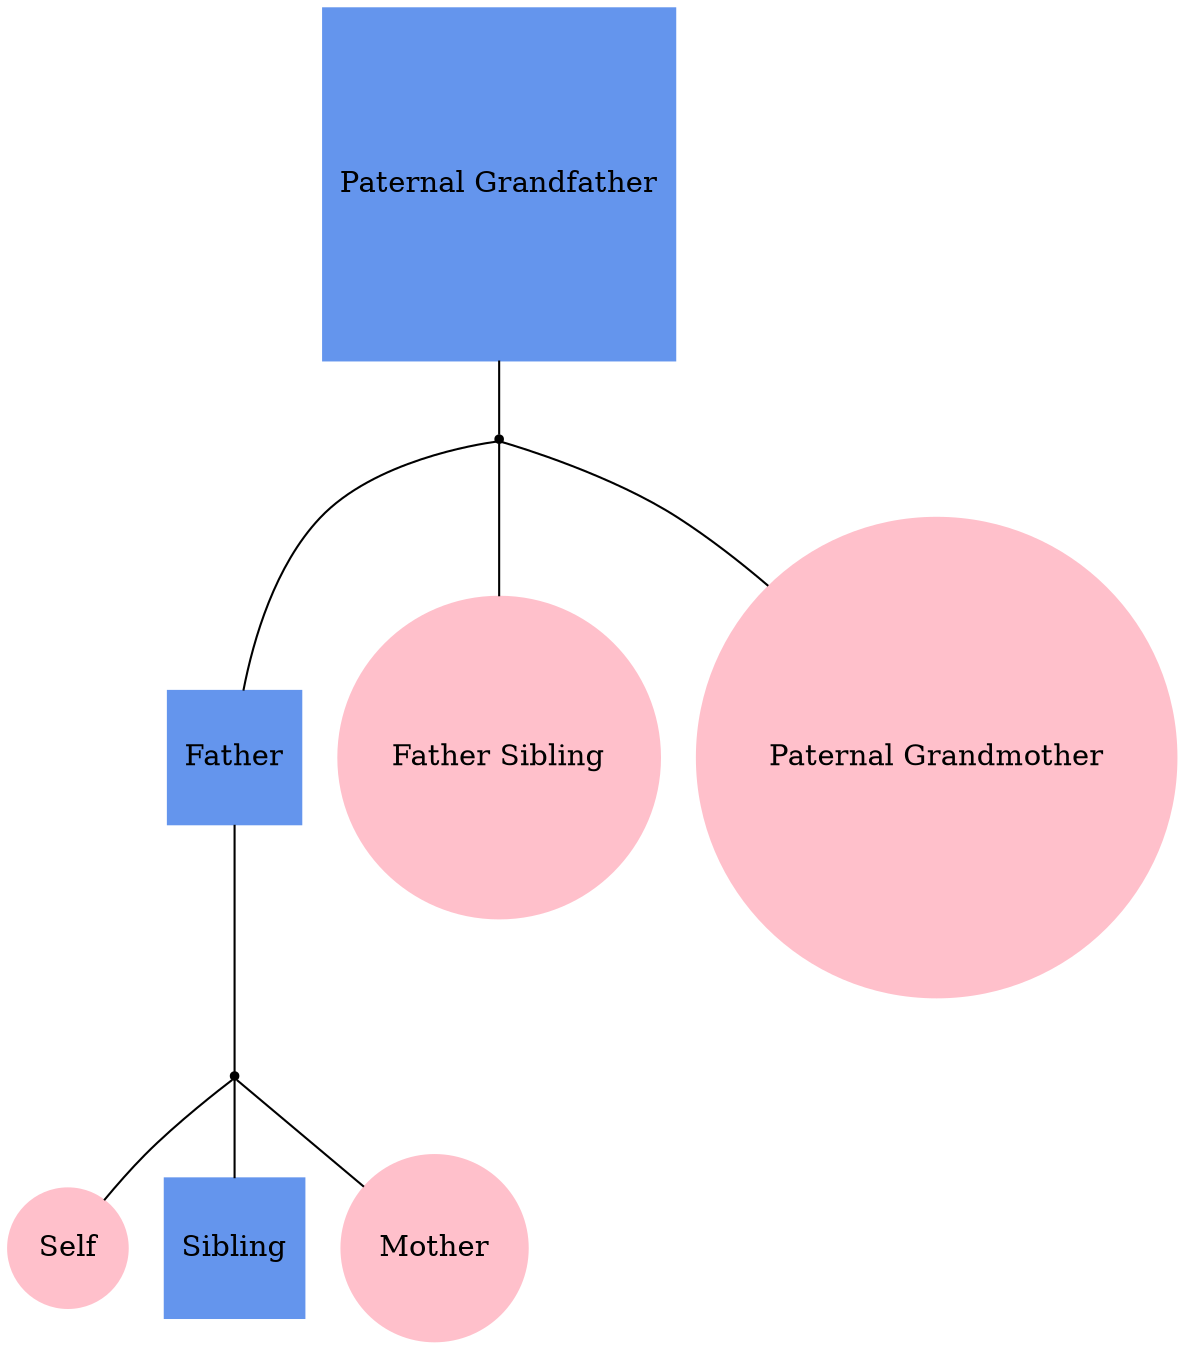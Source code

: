 
graph f19 {
"Self" [shape=oval, style=filled, regular=1, color="pink"];
"Sibling" [shape=box, style=filled, regular=1, color="cornflowerblue"];
"Mother" [shape=oval, style=filled, regular=1, color="pink"];
"Father" [shape=box, style=filled, regular=1, color="cornflowerblue"];
"Father Sibling" [shape=oval, style=filled, regular=1, color="pink"];
"Paternal Grandmother" [shape=oval, style=filled, regular=1, color="pink"];
"Paternal Grandfather" [shape=box, style=filled, regular=1, color="cornflowerblue"];

"father+mother" [shape=point];
"paternalgrandfather+paternalgrandmother" [shape=point];

"Father" -- "father+mother" -- "Mother";
"Paternal Grandfather" -- "paternalgrandfather+paternalgrandmother" -- "Paternal Grandmother";

"father+mother" -- "Self";
"father+mother" -- "Sibling";
"paternalgrandfather+paternalgrandmother" -- "Father";
"paternalgrandfather+paternalgrandmother" -- "Father Sibling";
}
    